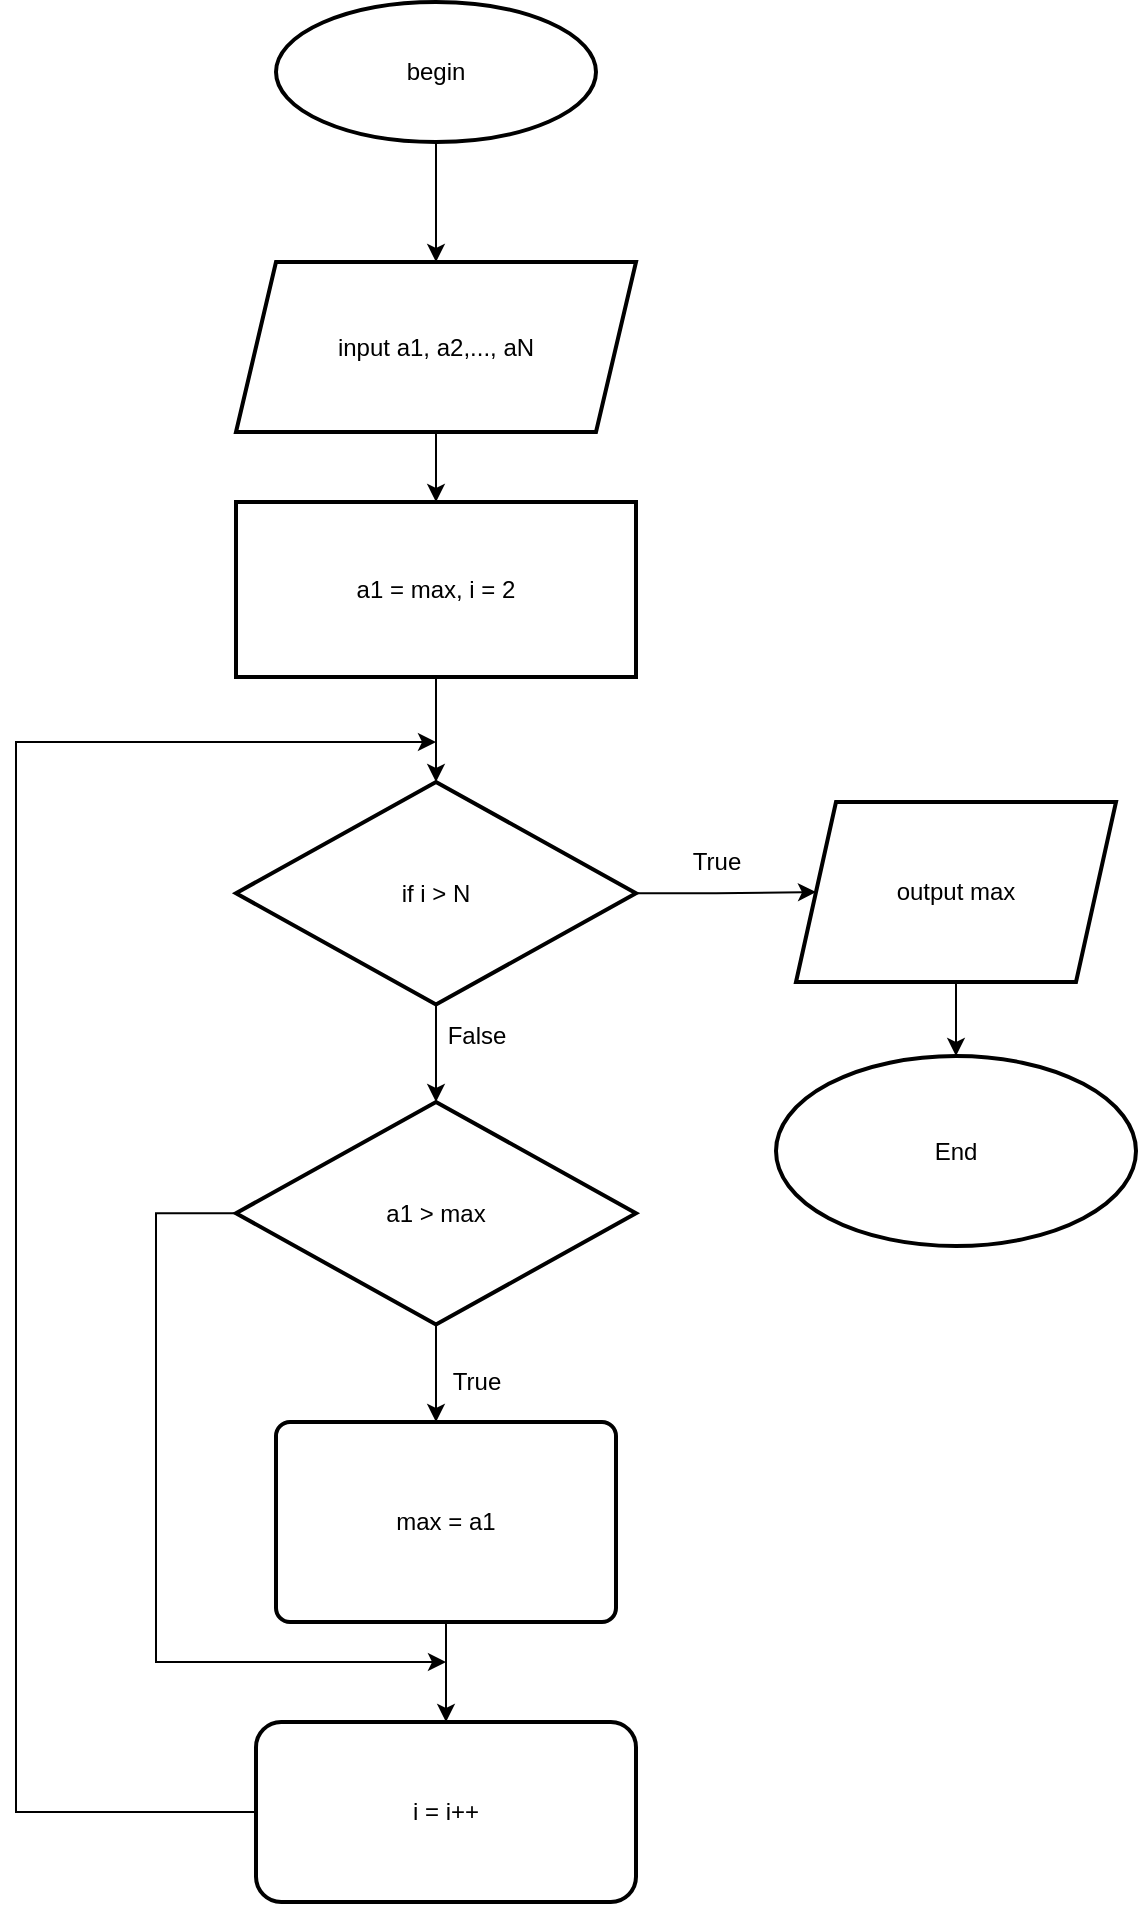 <mxfile version="15.4.0" type="device"><diagram id="C5RBs43oDa-KdzZeNtuy" name="Page-1"><mxGraphModel dx="1264" dy="592" grid="1" gridSize="10" guides="1" tooltips="1" connect="1" arrows="1" fold="1" page="1" pageScale="1" pageWidth="827" pageHeight="1169" math="0" shadow="0"><root><mxCell id="WIyWlLk6GJQsqaUBKTNV-0"/><mxCell id="WIyWlLk6GJQsqaUBKTNV-1" parent="WIyWlLk6GJQsqaUBKTNV-0"/><mxCell id="Sxq3TAz4v4hEf-xS-fbO-2" value="" style="edgeStyle=orthogonalEdgeStyle;rounded=0;orthogonalLoop=1;jettySize=auto;html=1;" edge="1" parent="WIyWlLk6GJQsqaUBKTNV-1" source="Sxq3TAz4v4hEf-xS-fbO-0" target="Sxq3TAz4v4hEf-xS-fbO-1"><mxGeometry relative="1" as="geometry"/></mxCell><mxCell id="Sxq3TAz4v4hEf-xS-fbO-0" value="begin" style="strokeWidth=2;html=1;shape=mxgraph.flowchart.start_1;whiteSpace=wrap;" vertex="1" parent="WIyWlLk6GJQsqaUBKTNV-1"><mxGeometry x="300" y="10" width="160" height="70" as="geometry"/></mxCell><mxCell id="Sxq3TAz4v4hEf-xS-fbO-4" value="" style="edgeStyle=orthogonalEdgeStyle;rounded=0;orthogonalLoop=1;jettySize=auto;html=1;" edge="1" parent="WIyWlLk6GJQsqaUBKTNV-1" source="Sxq3TAz4v4hEf-xS-fbO-1" target="Sxq3TAz4v4hEf-xS-fbO-3"><mxGeometry relative="1" as="geometry"/></mxCell><mxCell id="Sxq3TAz4v4hEf-xS-fbO-1" value="input a1, a2,..., aN" style="shape=parallelogram;perimeter=parallelogramPerimeter;whiteSpace=wrap;html=1;fixedSize=1;strokeWidth=2;" vertex="1" parent="WIyWlLk6GJQsqaUBKTNV-1"><mxGeometry x="280" y="140" width="200" height="85" as="geometry"/></mxCell><mxCell id="Sxq3TAz4v4hEf-xS-fbO-6" value="" style="edgeStyle=orthogonalEdgeStyle;rounded=0;orthogonalLoop=1;jettySize=auto;html=1;" edge="1" parent="WIyWlLk6GJQsqaUBKTNV-1" source="Sxq3TAz4v4hEf-xS-fbO-3" target="Sxq3TAz4v4hEf-xS-fbO-5"><mxGeometry relative="1" as="geometry"/></mxCell><mxCell id="Sxq3TAz4v4hEf-xS-fbO-3" value="a1 = max, i = 2" style="whiteSpace=wrap;html=1;strokeWidth=2;" vertex="1" parent="WIyWlLk6GJQsqaUBKTNV-1"><mxGeometry x="280" y="260" width="200" height="87.5" as="geometry"/></mxCell><mxCell id="Sxq3TAz4v4hEf-xS-fbO-8" value="" style="edgeStyle=orthogonalEdgeStyle;rounded=0;orthogonalLoop=1;jettySize=auto;html=1;" edge="1" parent="WIyWlLk6GJQsqaUBKTNV-1" source="Sxq3TAz4v4hEf-xS-fbO-5" target="Sxq3TAz4v4hEf-xS-fbO-7"><mxGeometry relative="1" as="geometry"/></mxCell><mxCell id="Sxq3TAz4v4hEf-xS-fbO-13" value="" style="edgeStyle=orthogonalEdgeStyle;rounded=0;orthogonalLoop=1;jettySize=auto;html=1;" edge="1" parent="WIyWlLk6GJQsqaUBKTNV-1" source="Sxq3TAz4v4hEf-xS-fbO-5" target="Sxq3TAz4v4hEf-xS-fbO-12"><mxGeometry relative="1" as="geometry"/></mxCell><mxCell id="Sxq3TAz4v4hEf-xS-fbO-5" value="if i &amp;gt; N" style="rhombus;whiteSpace=wrap;html=1;strokeWidth=2;" vertex="1" parent="WIyWlLk6GJQsqaUBKTNV-1"><mxGeometry x="280" y="400" width="200" height="111.25" as="geometry"/></mxCell><mxCell id="Sxq3TAz4v4hEf-xS-fbO-11" value="" style="edgeStyle=orthogonalEdgeStyle;rounded=0;orthogonalLoop=1;jettySize=auto;html=1;" edge="1" parent="WIyWlLk6GJQsqaUBKTNV-1" source="Sxq3TAz4v4hEf-xS-fbO-7" target="Sxq3TAz4v4hEf-xS-fbO-10"><mxGeometry relative="1" as="geometry"/></mxCell><mxCell id="Sxq3TAz4v4hEf-xS-fbO-7" value="output max" style="shape=parallelogram;perimeter=parallelogramPerimeter;whiteSpace=wrap;html=1;fixedSize=1;strokeWidth=2;" vertex="1" parent="WIyWlLk6GJQsqaUBKTNV-1"><mxGeometry x="560" y="410" width="160" height="90.01" as="geometry"/></mxCell><mxCell id="Sxq3TAz4v4hEf-xS-fbO-9" value="True" style="text;html=1;resizable=0;autosize=1;align=center;verticalAlign=middle;points=[];fillColor=none;strokeColor=none;rounded=0;" vertex="1" parent="WIyWlLk6GJQsqaUBKTNV-1"><mxGeometry x="500" y="430" width="40" height="20" as="geometry"/></mxCell><mxCell id="Sxq3TAz4v4hEf-xS-fbO-10" value="End" style="ellipse;whiteSpace=wrap;html=1;strokeWidth=2;" vertex="1" parent="WIyWlLk6GJQsqaUBKTNV-1"><mxGeometry x="550" y="537" width="180" height="95.01" as="geometry"/></mxCell><mxCell id="Sxq3TAz4v4hEf-xS-fbO-16" value="" style="edgeStyle=orthogonalEdgeStyle;rounded=0;orthogonalLoop=1;jettySize=auto;html=1;" edge="1" parent="WIyWlLk6GJQsqaUBKTNV-1" source="Sxq3TAz4v4hEf-xS-fbO-12"><mxGeometry relative="1" as="geometry"><mxPoint x="380" y="720" as="targetPoint"/></mxGeometry></mxCell><mxCell id="Sxq3TAz4v4hEf-xS-fbO-21" style="edgeStyle=orthogonalEdgeStyle;rounded=0;orthogonalLoop=1;jettySize=auto;html=1;" edge="1" parent="WIyWlLk6GJQsqaUBKTNV-1" source="Sxq3TAz4v4hEf-xS-fbO-12"><mxGeometry relative="1" as="geometry"><mxPoint x="385" y="840" as="targetPoint"/><Array as="points"><mxPoint x="240" y="616"/><mxPoint x="240" y="840"/><mxPoint x="287" y="840"/></Array></mxGeometry></mxCell><mxCell id="Sxq3TAz4v4hEf-xS-fbO-12" value="a1 &amp;gt; max" style="rhombus;whiteSpace=wrap;html=1;strokeWidth=2;" vertex="1" parent="WIyWlLk6GJQsqaUBKTNV-1"><mxGeometry x="280" y="560" width="200" height="111.25" as="geometry"/></mxCell><mxCell id="Sxq3TAz4v4hEf-xS-fbO-14" value="False" style="text;html=1;resizable=0;autosize=1;align=center;verticalAlign=middle;points=[];fillColor=none;strokeColor=none;rounded=0;" vertex="1" parent="WIyWlLk6GJQsqaUBKTNV-1"><mxGeometry x="375" y="517" width="50" height="20" as="geometry"/></mxCell><mxCell id="Sxq3TAz4v4hEf-xS-fbO-19" value="" style="edgeStyle=orthogonalEdgeStyle;rounded=0;orthogonalLoop=1;jettySize=auto;html=1;" edge="1" parent="WIyWlLk6GJQsqaUBKTNV-1" source="Sxq3TAz4v4hEf-xS-fbO-17" target="Sxq3TAz4v4hEf-xS-fbO-18"><mxGeometry relative="1" as="geometry"/></mxCell><mxCell id="Sxq3TAz4v4hEf-xS-fbO-17" value="max = a1" style="rounded=1;whiteSpace=wrap;html=1;absoluteArcSize=1;arcSize=14;strokeWidth=2;" vertex="1" parent="WIyWlLk6GJQsqaUBKTNV-1"><mxGeometry x="300" y="720" width="170" height="100" as="geometry"/></mxCell><mxCell id="Sxq3TAz4v4hEf-xS-fbO-23" style="edgeStyle=orthogonalEdgeStyle;rounded=0;orthogonalLoop=1;jettySize=auto;html=1;" edge="1" parent="WIyWlLk6GJQsqaUBKTNV-1" source="Sxq3TAz4v4hEf-xS-fbO-18"><mxGeometry relative="1" as="geometry"><mxPoint x="380" y="380" as="targetPoint"/><Array as="points"><mxPoint x="170" y="915"/><mxPoint x="170" y="380"/></Array></mxGeometry></mxCell><mxCell id="Sxq3TAz4v4hEf-xS-fbO-18" value="i = i++" style="whiteSpace=wrap;html=1;rounded=1;strokeWidth=2;arcSize=14;" vertex="1" parent="WIyWlLk6GJQsqaUBKTNV-1"><mxGeometry x="290" y="870" width="190" height="90" as="geometry"/></mxCell><mxCell id="Sxq3TAz4v4hEf-xS-fbO-22" value="True" style="text;html=1;resizable=0;autosize=1;align=center;verticalAlign=middle;points=[];fillColor=none;strokeColor=none;rounded=0;" vertex="1" parent="WIyWlLk6GJQsqaUBKTNV-1"><mxGeometry x="380" y="690" width="40" height="20" as="geometry"/></mxCell></root></mxGraphModel></diagram></mxfile>